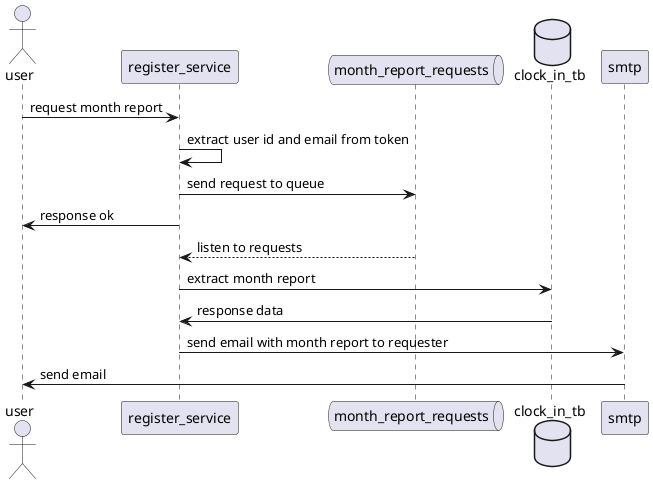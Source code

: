 @startuml clock in flow

actor           user                    as user
participant     register_service        as registersvc
queue           month_report_requests   as monthreportqueue
database        clock_in_tb             as clockindb
participant     smtp                    as smtp

user -> registersvc : request month report
registersvc -> registersvc : extract user id and email from token
registersvc -> monthreportqueue : send request to queue
registersvc -> user : response ok
registersvc <-- monthreportqueue : listen to requests
registersvc -> clockindb : extract month report
clockindb -> registersvc : response data
registersvc -> smtp : send email with month report to requester
smtp -> user : send email

@enduml